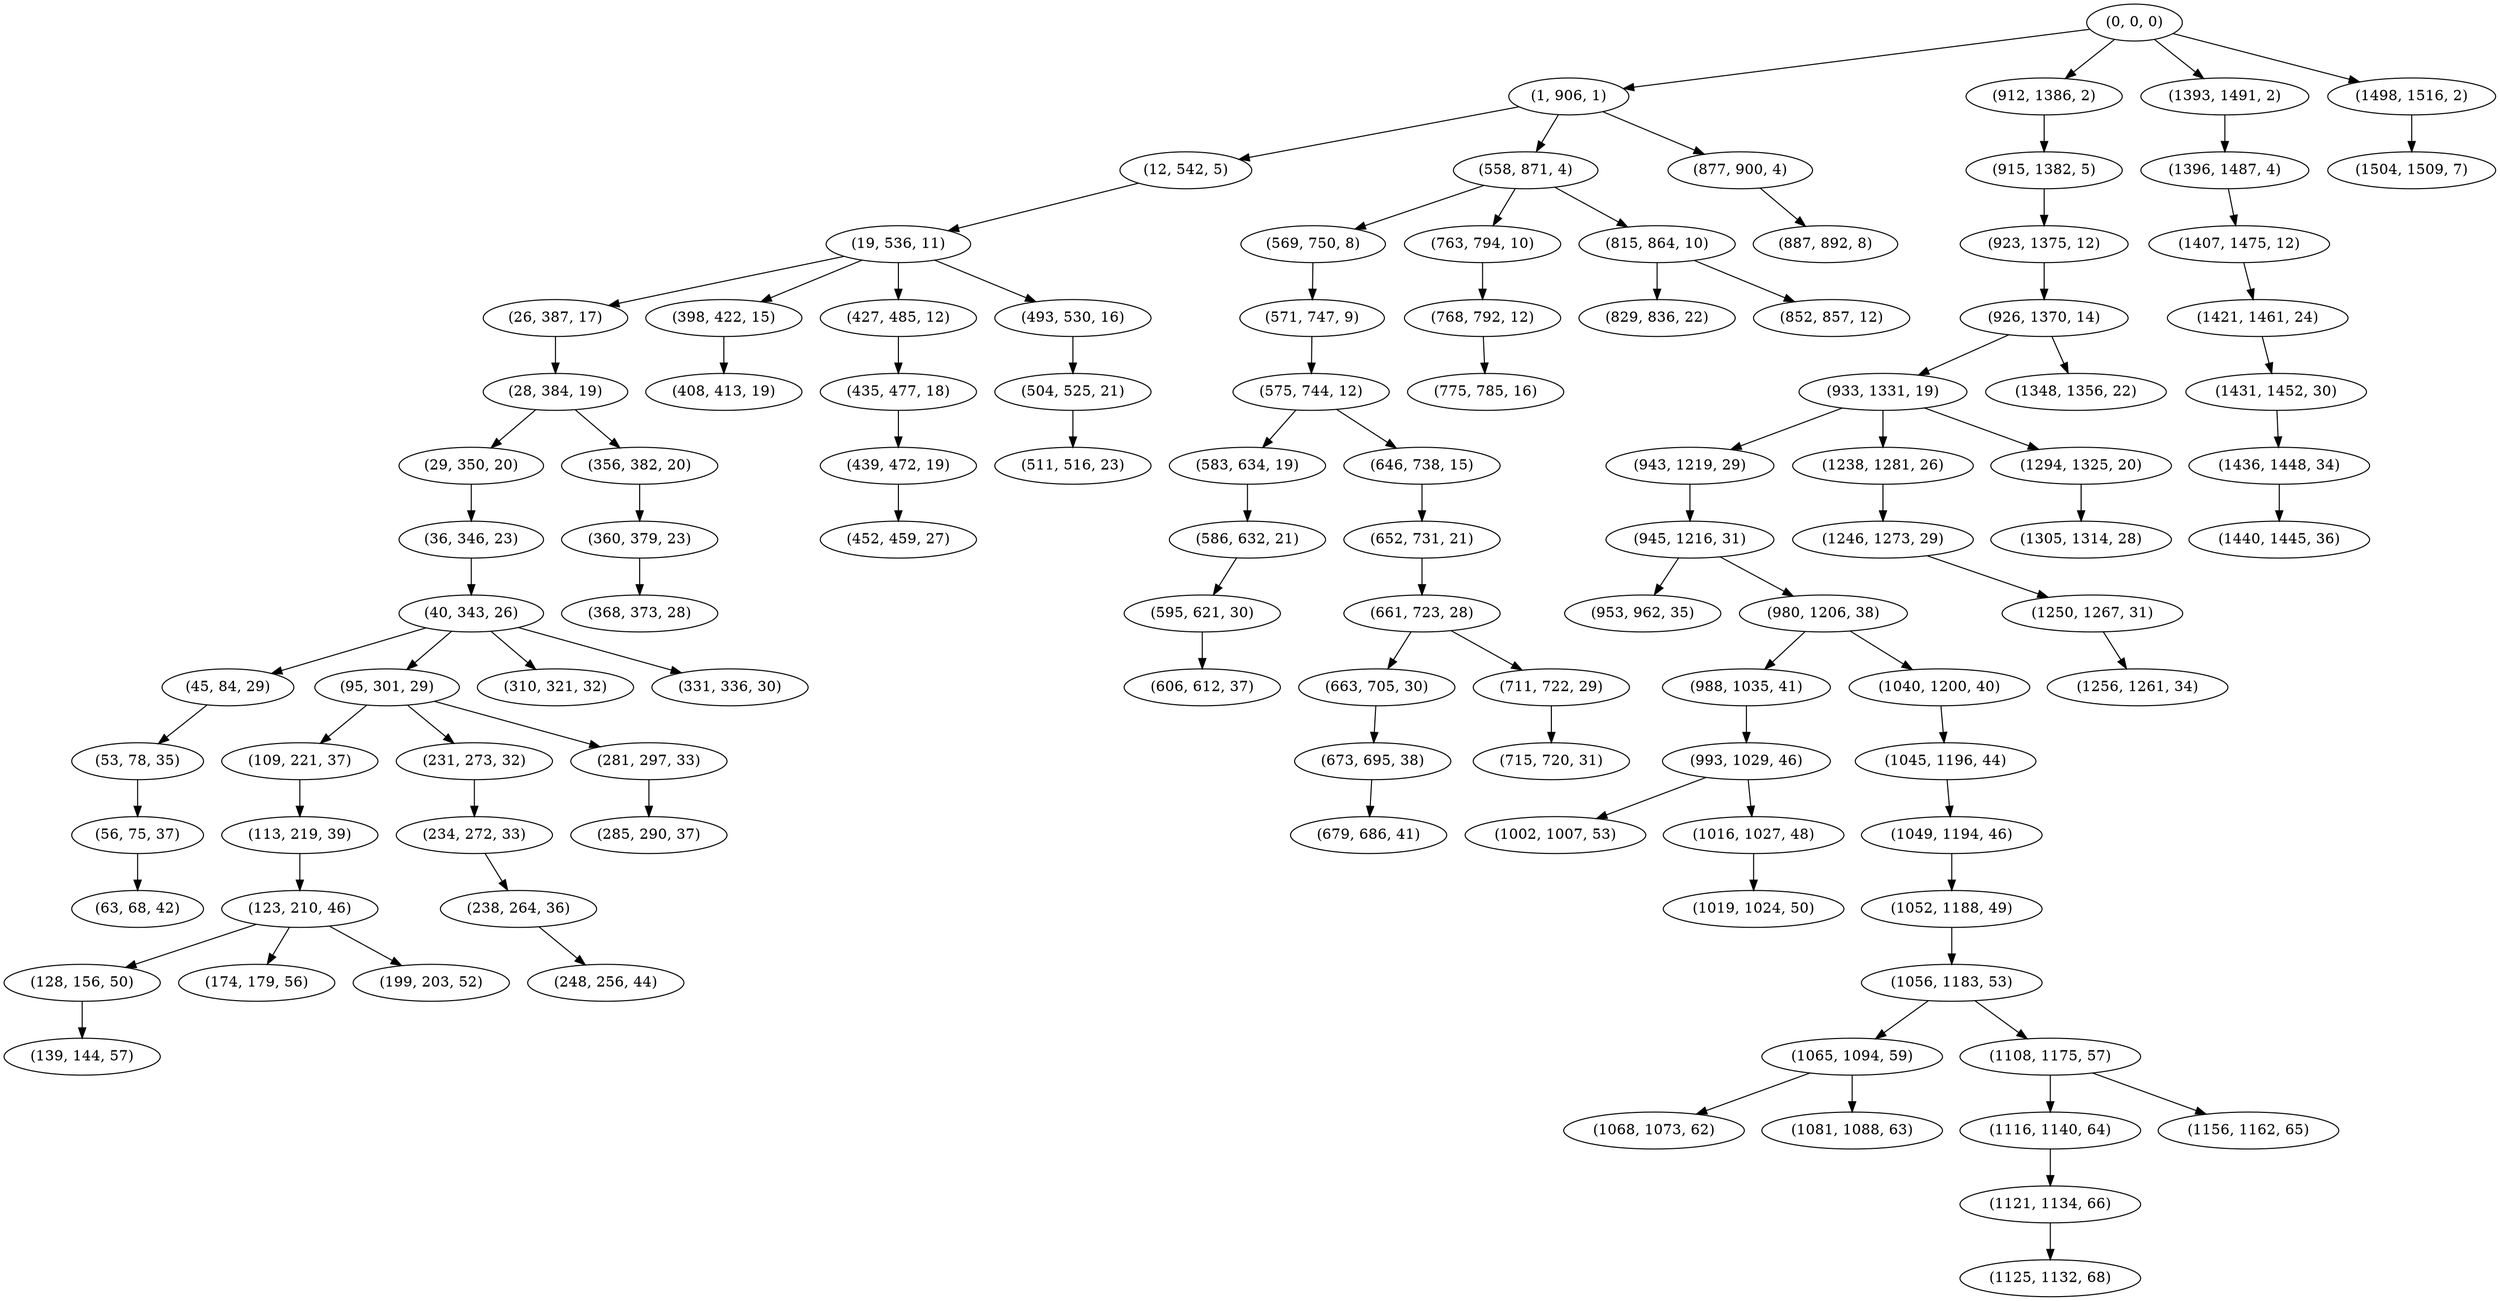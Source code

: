 digraph tree {
    "(0, 0, 0)";
    "(1, 906, 1)";
    "(12, 542, 5)";
    "(19, 536, 11)";
    "(26, 387, 17)";
    "(28, 384, 19)";
    "(29, 350, 20)";
    "(36, 346, 23)";
    "(40, 343, 26)";
    "(45, 84, 29)";
    "(53, 78, 35)";
    "(56, 75, 37)";
    "(63, 68, 42)";
    "(95, 301, 29)";
    "(109, 221, 37)";
    "(113, 219, 39)";
    "(123, 210, 46)";
    "(128, 156, 50)";
    "(139, 144, 57)";
    "(174, 179, 56)";
    "(199, 203, 52)";
    "(231, 273, 32)";
    "(234, 272, 33)";
    "(238, 264, 36)";
    "(248, 256, 44)";
    "(281, 297, 33)";
    "(285, 290, 37)";
    "(310, 321, 32)";
    "(331, 336, 30)";
    "(356, 382, 20)";
    "(360, 379, 23)";
    "(368, 373, 28)";
    "(398, 422, 15)";
    "(408, 413, 19)";
    "(427, 485, 12)";
    "(435, 477, 18)";
    "(439, 472, 19)";
    "(452, 459, 27)";
    "(493, 530, 16)";
    "(504, 525, 21)";
    "(511, 516, 23)";
    "(558, 871, 4)";
    "(569, 750, 8)";
    "(571, 747, 9)";
    "(575, 744, 12)";
    "(583, 634, 19)";
    "(586, 632, 21)";
    "(595, 621, 30)";
    "(606, 612, 37)";
    "(646, 738, 15)";
    "(652, 731, 21)";
    "(661, 723, 28)";
    "(663, 705, 30)";
    "(673, 695, 38)";
    "(679, 686, 41)";
    "(711, 722, 29)";
    "(715, 720, 31)";
    "(763, 794, 10)";
    "(768, 792, 12)";
    "(775, 785, 16)";
    "(815, 864, 10)";
    "(829, 836, 22)";
    "(852, 857, 12)";
    "(877, 900, 4)";
    "(887, 892, 8)";
    "(912, 1386, 2)";
    "(915, 1382, 5)";
    "(923, 1375, 12)";
    "(926, 1370, 14)";
    "(933, 1331, 19)";
    "(943, 1219, 29)";
    "(945, 1216, 31)";
    "(953, 962, 35)";
    "(980, 1206, 38)";
    "(988, 1035, 41)";
    "(993, 1029, 46)";
    "(1002, 1007, 53)";
    "(1016, 1027, 48)";
    "(1019, 1024, 50)";
    "(1040, 1200, 40)";
    "(1045, 1196, 44)";
    "(1049, 1194, 46)";
    "(1052, 1188, 49)";
    "(1056, 1183, 53)";
    "(1065, 1094, 59)";
    "(1068, 1073, 62)";
    "(1081, 1088, 63)";
    "(1108, 1175, 57)";
    "(1116, 1140, 64)";
    "(1121, 1134, 66)";
    "(1125, 1132, 68)";
    "(1156, 1162, 65)";
    "(1238, 1281, 26)";
    "(1246, 1273, 29)";
    "(1250, 1267, 31)";
    "(1256, 1261, 34)";
    "(1294, 1325, 20)";
    "(1305, 1314, 28)";
    "(1348, 1356, 22)";
    "(1393, 1491, 2)";
    "(1396, 1487, 4)";
    "(1407, 1475, 12)";
    "(1421, 1461, 24)";
    "(1431, 1452, 30)";
    "(1436, 1448, 34)";
    "(1440, 1445, 36)";
    "(1498, 1516, 2)";
    "(1504, 1509, 7)";
    "(0, 0, 0)" -> "(1, 906, 1)";
    "(0, 0, 0)" -> "(912, 1386, 2)";
    "(0, 0, 0)" -> "(1393, 1491, 2)";
    "(0, 0, 0)" -> "(1498, 1516, 2)";
    "(1, 906, 1)" -> "(12, 542, 5)";
    "(1, 906, 1)" -> "(558, 871, 4)";
    "(1, 906, 1)" -> "(877, 900, 4)";
    "(12, 542, 5)" -> "(19, 536, 11)";
    "(19, 536, 11)" -> "(26, 387, 17)";
    "(19, 536, 11)" -> "(398, 422, 15)";
    "(19, 536, 11)" -> "(427, 485, 12)";
    "(19, 536, 11)" -> "(493, 530, 16)";
    "(26, 387, 17)" -> "(28, 384, 19)";
    "(28, 384, 19)" -> "(29, 350, 20)";
    "(28, 384, 19)" -> "(356, 382, 20)";
    "(29, 350, 20)" -> "(36, 346, 23)";
    "(36, 346, 23)" -> "(40, 343, 26)";
    "(40, 343, 26)" -> "(45, 84, 29)";
    "(40, 343, 26)" -> "(95, 301, 29)";
    "(40, 343, 26)" -> "(310, 321, 32)";
    "(40, 343, 26)" -> "(331, 336, 30)";
    "(45, 84, 29)" -> "(53, 78, 35)";
    "(53, 78, 35)" -> "(56, 75, 37)";
    "(56, 75, 37)" -> "(63, 68, 42)";
    "(95, 301, 29)" -> "(109, 221, 37)";
    "(95, 301, 29)" -> "(231, 273, 32)";
    "(95, 301, 29)" -> "(281, 297, 33)";
    "(109, 221, 37)" -> "(113, 219, 39)";
    "(113, 219, 39)" -> "(123, 210, 46)";
    "(123, 210, 46)" -> "(128, 156, 50)";
    "(123, 210, 46)" -> "(174, 179, 56)";
    "(123, 210, 46)" -> "(199, 203, 52)";
    "(128, 156, 50)" -> "(139, 144, 57)";
    "(231, 273, 32)" -> "(234, 272, 33)";
    "(234, 272, 33)" -> "(238, 264, 36)";
    "(238, 264, 36)" -> "(248, 256, 44)";
    "(281, 297, 33)" -> "(285, 290, 37)";
    "(356, 382, 20)" -> "(360, 379, 23)";
    "(360, 379, 23)" -> "(368, 373, 28)";
    "(398, 422, 15)" -> "(408, 413, 19)";
    "(427, 485, 12)" -> "(435, 477, 18)";
    "(435, 477, 18)" -> "(439, 472, 19)";
    "(439, 472, 19)" -> "(452, 459, 27)";
    "(493, 530, 16)" -> "(504, 525, 21)";
    "(504, 525, 21)" -> "(511, 516, 23)";
    "(558, 871, 4)" -> "(569, 750, 8)";
    "(558, 871, 4)" -> "(763, 794, 10)";
    "(558, 871, 4)" -> "(815, 864, 10)";
    "(569, 750, 8)" -> "(571, 747, 9)";
    "(571, 747, 9)" -> "(575, 744, 12)";
    "(575, 744, 12)" -> "(583, 634, 19)";
    "(575, 744, 12)" -> "(646, 738, 15)";
    "(583, 634, 19)" -> "(586, 632, 21)";
    "(586, 632, 21)" -> "(595, 621, 30)";
    "(595, 621, 30)" -> "(606, 612, 37)";
    "(646, 738, 15)" -> "(652, 731, 21)";
    "(652, 731, 21)" -> "(661, 723, 28)";
    "(661, 723, 28)" -> "(663, 705, 30)";
    "(661, 723, 28)" -> "(711, 722, 29)";
    "(663, 705, 30)" -> "(673, 695, 38)";
    "(673, 695, 38)" -> "(679, 686, 41)";
    "(711, 722, 29)" -> "(715, 720, 31)";
    "(763, 794, 10)" -> "(768, 792, 12)";
    "(768, 792, 12)" -> "(775, 785, 16)";
    "(815, 864, 10)" -> "(829, 836, 22)";
    "(815, 864, 10)" -> "(852, 857, 12)";
    "(877, 900, 4)" -> "(887, 892, 8)";
    "(912, 1386, 2)" -> "(915, 1382, 5)";
    "(915, 1382, 5)" -> "(923, 1375, 12)";
    "(923, 1375, 12)" -> "(926, 1370, 14)";
    "(926, 1370, 14)" -> "(933, 1331, 19)";
    "(926, 1370, 14)" -> "(1348, 1356, 22)";
    "(933, 1331, 19)" -> "(943, 1219, 29)";
    "(933, 1331, 19)" -> "(1238, 1281, 26)";
    "(933, 1331, 19)" -> "(1294, 1325, 20)";
    "(943, 1219, 29)" -> "(945, 1216, 31)";
    "(945, 1216, 31)" -> "(953, 962, 35)";
    "(945, 1216, 31)" -> "(980, 1206, 38)";
    "(980, 1206, 38)" -> "(988, 1035, 41)";
    "(980, 1206, 38)" -> "(1040, 1200, 40)";
    "(988, 1035, 41)" -> "(993, 1029, 46)";
    "(993, 1029, 46)" -> "(1002, 1007, 53)";
    "(993, 1029, 46)" -> "(1016, 1027, 48)";
    "(1016, 1027, 48)" -> "(1019, 1024, 50)";
    "(1040, 1200, 40)" -> "(1045, 1196, 44)";
    "(1045, 1196, 44)" -> "(1049, 1194, 46)";
    "(1049, 1194, 46)" -> "(1052, 1188, 49)";
    "(1052, 1188, 49)" -> "(1056, 1183, 53)";
    "(1056, 1183, 53)" -> "(1065, 1094, 59)";
    "(1056, 1183, 53)" -> "(1108, 1175, 57)";
    "(1065, 1094, 59)" -> "(1068, 1073, 62)";
    "(1065, 1094, 59)" -> "(1081, 1088, 63)";
    "(1108, 1175, 57)" -> "(1116, 1140, 64)";
    "(1108, 1175, 57)" -> "(1156, 1162, 65)";
    "(1116, 1140, 64)" -> "(1121, 1134, 66)";
    "(1121, 1134, 66)" -> "(1125, 1132, 68)";
    "(1238, 1281, 26)" -> "(1246, 1273, 29)";
    "(1246, 1273, 29)" -> "(1250, 1267, 31)";
    "(1250, 1267, 31)" -> "(1256, 1261, 34)";
    "(1294, 1325, 20)" -> "(1305, 1314, 28)";
    "(1393, 1491, 2)" -> "(1396, 1487, 4)";
    "(1396, 1487, 4)" -> "(1407, 1475, 12)";
    "(1407, 1475, 12)" -> "(1421, 1461, 24)";
    "(1421, 1461, 24)" -> "(1431, 1452, 30)";
    "(1431, 1452, 30)" -> "(1436, 1448, 34)";
    "(1436, 1448, 34)" -> "(1440, 1445, 36)";
    "(1498, 1516, 2)" -> "(1504, 1509, 7)";
}
